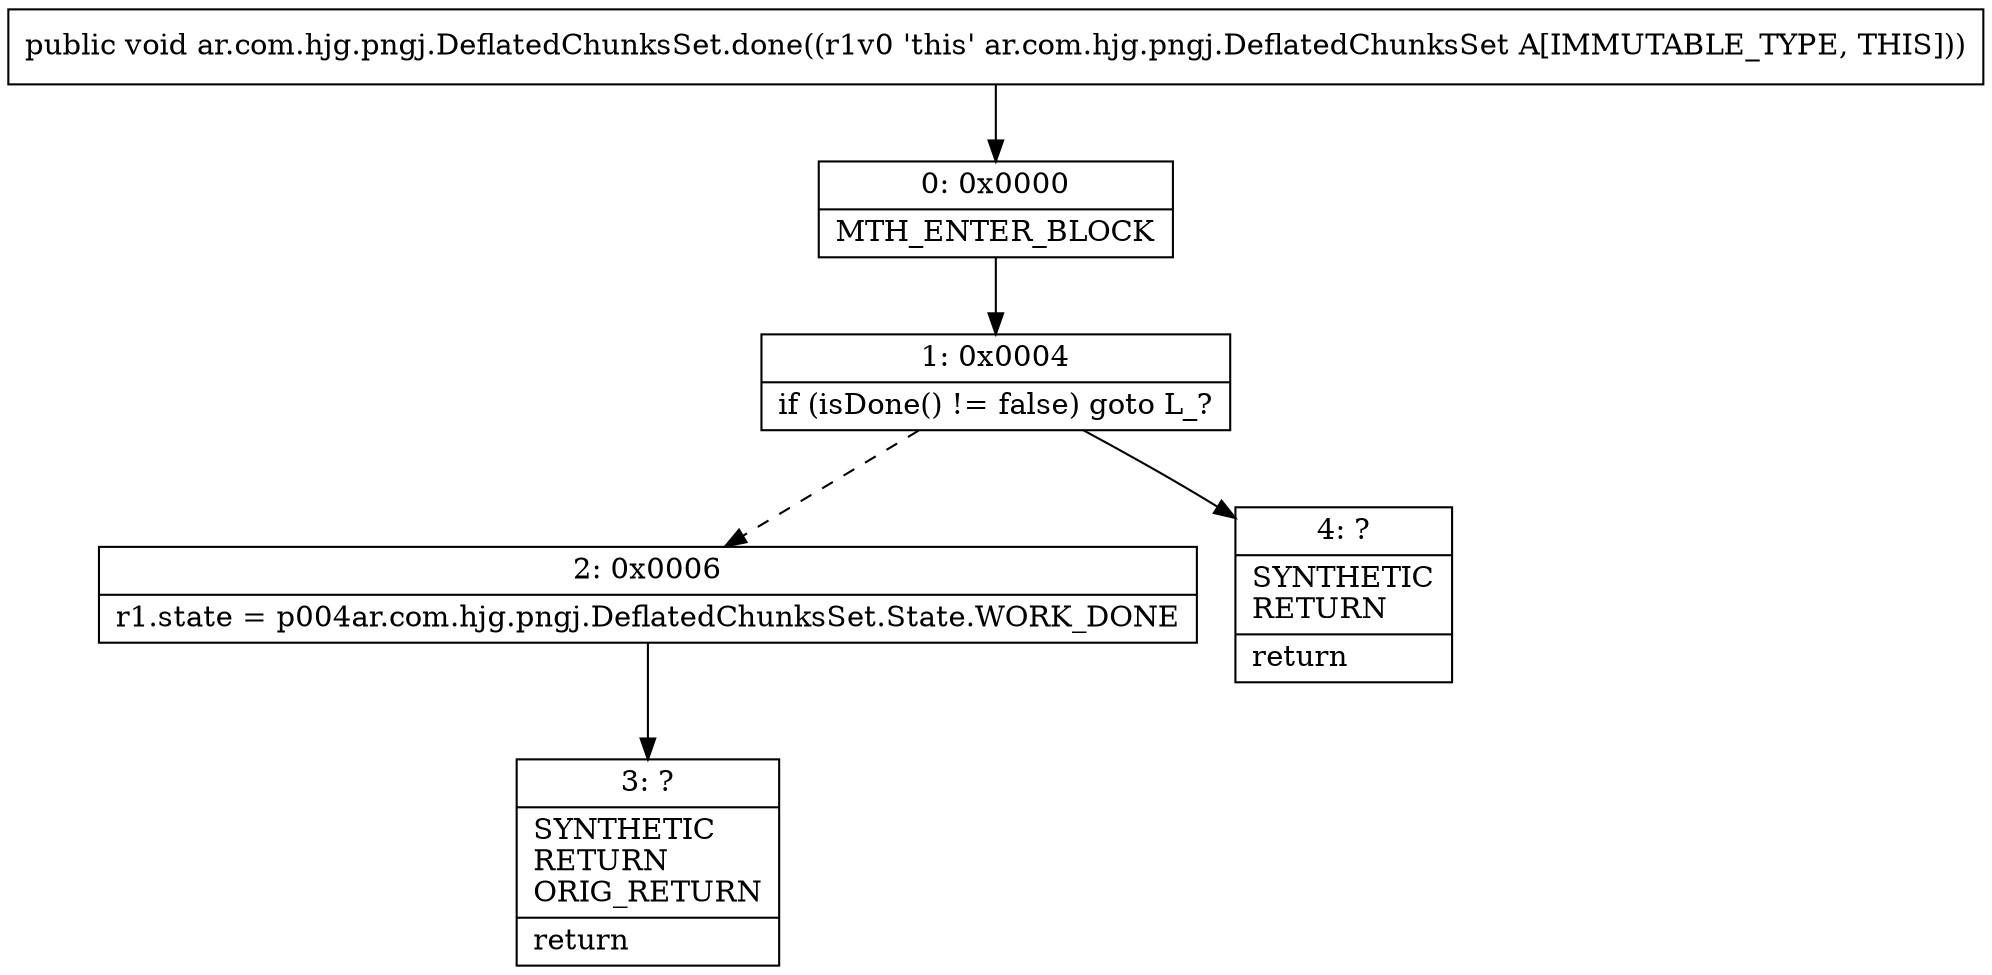digraph "CFG forar.com.hjg.pngj.DeflatedChunksSet.done()V" {
Node_0 [shape=record,label="{0\:\ 0x0000|MTH_ENTER_BLOCK\l}"];
Node_1 [shape=record,label="{1\:\ 0x0004|if (isDone() != false) goto L_?\l}"];
Node_2 [shape=record,label="{2\:\ 0x0006|r1.state = p004ar.com.hjg.pngj.DeflatedChunksSet.State.WORK_DONE\l}"];
Node_3 [shape=record,label="{3\:\ ?|SYNTHETIC\lRETURN\lORIG_RETURN\l|return\l}"];
Node_4 [shape=record,label="{4\:\ ?|SYNTHETIC\lRETURN\l|return\l}"];
MethodNode[shape=record,label="{public void ar.com.hjg.pngj.DeflatedChunksSet.done((r1v0 'this' ar.com.hjg.pngj.DeflatedChunksSet A[IMMUTABLE_TYPE, THIS])) }"];
MethodNode -> Node_0;
Node_0 -> Node_1;
Node_1 -> Node_2[style=dashed];
Node_1 -> Node_4;
Node_2 -> Node_3;
}

